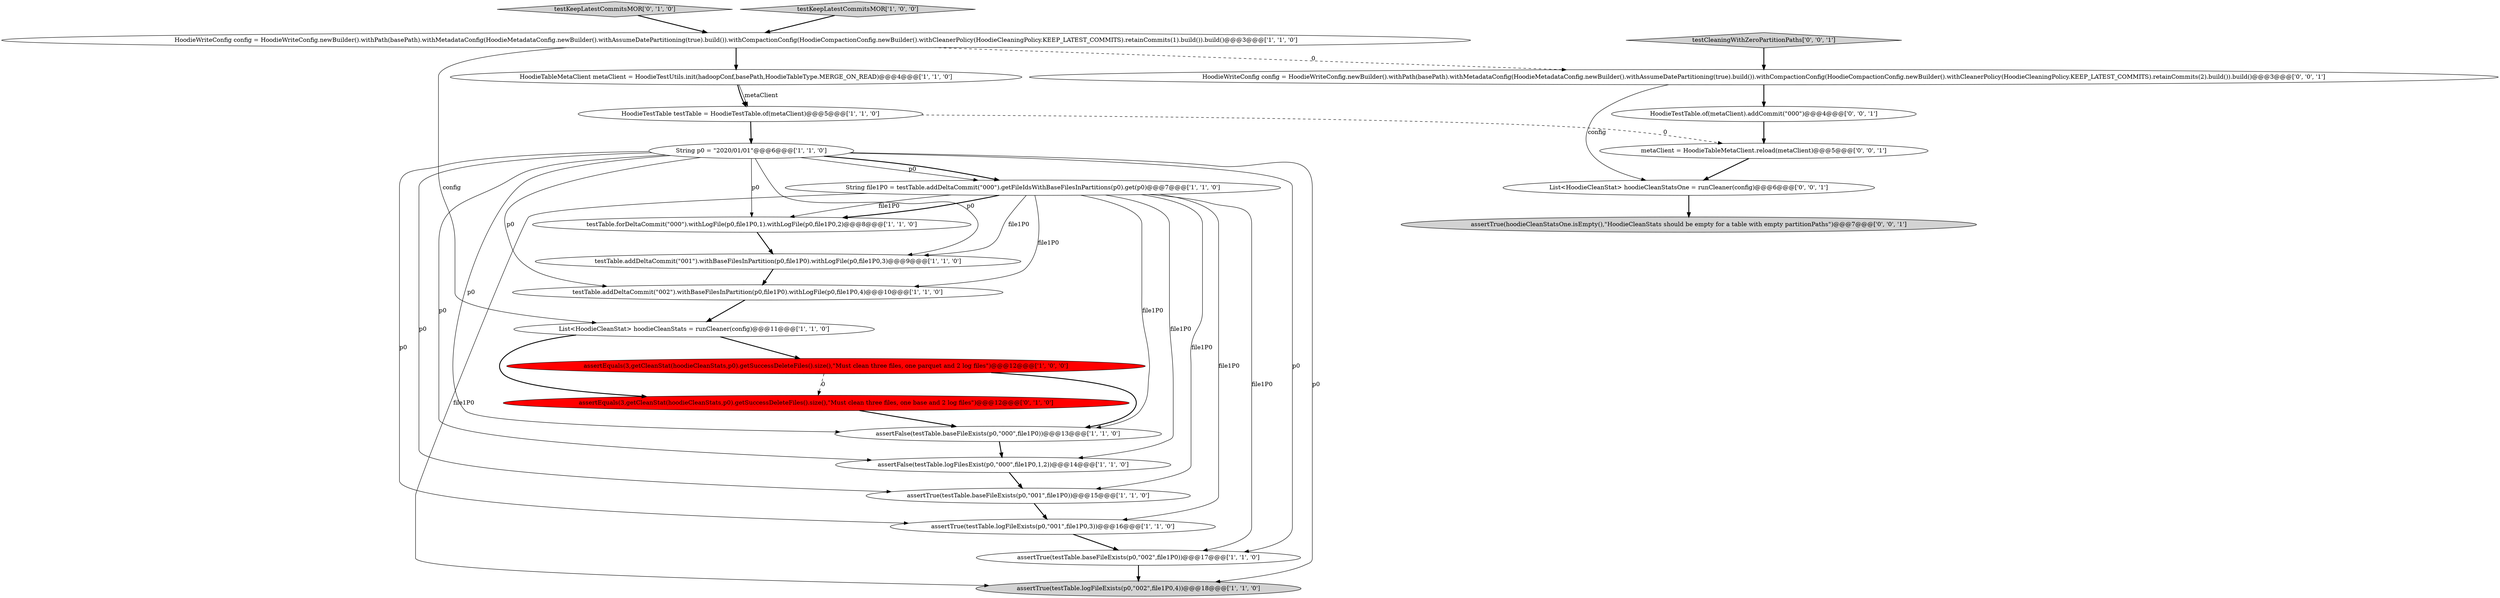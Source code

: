 digraph {
6 [style = filled, label = "assertTrue(testTable.logFileExists(p0,\"002\",file1P0,4))@@@18@@@['1', '1', '0']", fillcolor = lightgray, shape = ellipse image = "AAA0AAABBB1BBB"];
10 [style = filled, label = "HoodieTableMetaClient metaClient = HoodieTestUtils.init(hadoopConf,basePath,HoodieTableType.MERGE_ON_READ)@@@4@@@['1', '1', '0']", fillcolor = white, shape = ellipse image = "AAA0AAABBB1BBB"];
14 [style = filled, label = "HoodieTestTable testTable = HoodieTestTable.of(metaClient)@@@5@@@['1', '1', '0']", fillcolor = white, shape = ellipse image = "AAA0AAABBB1BBB"];
16 [style = filled, label = "List<HoodieCleanStat> hoodieCleanStats = runCleaner(config)@@@11@@@['1', '1', '0']", fillcolor = white, shape = ellipse image = "AAA0AAABBB1BBB"];
21 [style = filled, label = "testCleaningWithZeroPartitionPaths['0', '0', '1']", fillcolor = lightgray, shape = diamond image = "AAA0AAABBB3BBB"];
23 [style = filled, label = "metaClient = HoodieTableMetaClient.reload(metaClient)@@@5@@@['0', '0', '1']", fillcolor = white, shape = ellipse image = "AAA0AAABBB3BBB"];
4 [style = filled, label = "testTable.forDeltaCommit(\"000\").withLogFile(p0,file1P0,1).withLogFile(p0,file1P0,2)@@@8@@@['1', '1', '0']", fillcolor = white, shape = ellipse image = "AAA0AAABBB1BBB"];
11 [style = filled, label = "assertEquals(3,getCleanStat(hoodieCleanStats,p0).getSuccessDeleteFiles().size(),\"Must clean three files, one parquet and 2 log files\")@@@12@@@['1', '0', '0']", fillcolor = red, shape = ellipse image = "AAA1AAABBB1BBB"];
2 [style = filled, label = "assertTrue(testTable.logFileExists(p0,\"001\",file1P0,3))@@@16@@@['1', '1', '0']", fillcolor = white, shape = ellipse image = "AAA0AAABBB1BBB"];
8 [style = filled, label = "String p0 = \"2020/01/01\"@@@6@@@['1', '1', '0']", fillcolor = white, shape = ellipse image = "AAA0AAABBB1BBB"];
12 [style = filled, label = "testTable.addDeltaCommit(\"002\").withBaseFilesInPartition(p0,file1P0).withLogFile(p0,file1P0,4)@@@10@@@['1', '1', '0']", fillcolor = white, shape = ellipse image = "AAA0AAABBB1BBB"];
22 [style = filled, label = "List<HoodieCleanStat> hoodieCleanStatsOne = runCleaner(config)@@@6@@@['0', '0', '1']", fillcolor = white, shape = ellipse image = "AAA0AAABBB3BBB"];
17 [style = filled, label = "testKeepLatestCommitsMOR['0', '1', '0']", fillcolor = lightgray, shape = diamond image = "AAA0AAABBB2BBB"];
0 [style = filled, label = "assertFalse(testTable.logFilesExist(p0,\"000\",file1P0,1,2))@@@14@@@['1', '1', '0']", fillcolor = white, shape = ellipse image = "AAA0AAABBB1BBB"];
19 [style = filled, label = "HoodieWriteConfig config = HoodieWriteConfig.newBuilder().withPath(basePath).withMetadataConfig(HoodieMetadataConfig.newBuilder().withAssumeDatePartitioning(true).build()).withCompactionConfig(HoodieCompactionConfig.newBuilder().withCleanerPolicy(HoodieCleaningPolicy.KEEP_LATEST_COMMITS).retainCommits(2).build()).build()@@@3@@@['0', '0', '1']", fillcolor = white, shape = ellipse image = "AAA0AAABBB3BBB"];
9 [style = filled, label = "String file1P0 = testTable.addDeltaCommit(\"000\").getFileIdsWithBaseFilesInPartitions(p0).get(p0)@@@7@@@['1', '1', '0']", fillcolor = white, shape = ellipse image = "AAA0AAABBB1BBB"];
20 [style = filled, label = "assertTrue(hoodieCleanStatsOne.isEmpty(),\"HoodieCleanStats should be empty for a table with empty partitionPaths\")@@@7@@@['0', '0', '1']", fillcolor = lightgray, shape = ellipse image = "AAA0AAABBB3BBB"];
15 [style = filled, label = "testTable.addDeltaCommit(\"001\").withBaseFilesInPartition(p0,file1P0).withLogFile(p0,file1P0,3)@@@9@@@['1', '1', '0']", fillcolor = white, shape = ellipse image = "AAA0AAABBB1BBB"];
18 [style = filled, label = "assertEquals(3,getCleanStat(hoodieCleanStats,p0).getSuccessDeleteFiles().size(),\"Must clean three files, one base and 2 log files\")@@@12@@@['0', '1', '0']", fillcolor = red, shape = ellipse image = "AAA1AAABBB2BBB"];
5 [style = filled, label = "assertTrue(testTable.baseFileExists(p0,\"002\",file1P0))@@@17@@@['1', '1', '0']", fillcolor = white, shape = ellipse image = "AAA0AAABBB1BBB"];
1 [style = filled, label = "assertTrue(testTable.baseFileExists(p0,\"001\",file1P0))@@@15@@@['1', '1', '0']", fillcolor = white, shape = ellipse image = "AAA0AAABBB1BBB"];
13 [style = filled, label = "HoodieWriteConfig config = HoodieWriteConfig.newBuilder().withPath(basePath).withMetadataConfig(HoodieMetadataConfig.newBuilder().withAssumeDatePartitioning(true).build()).withCompactionConfig(HoodieCompactionConfig.newBuilder().withCleanerPolicy(HoodieCleaningPolicy.KEEP_LATEST_COMMITS).retainCommits(1).build()).build()@@@3@@@['1', '1', '0']", fillcolor = white, shape = ellipse image = "AAA0AAABBB1BBB"];
7 [style = filled, label = "assertFalse(testTable.baseFileExists(p0,\"000\",file1P0))@@@13@@@['1', '1', '0']", fillcolor = white, shape = ellipse image = "AAA0AAABBB1BBB"];
3 [style = filled, label = "testKeepLatestCommitsMOR['1', '0', '0']", fillcolor = lightgray, shape = diamond image = "AAA0AAABBB1BBB"];
24 [style = filled, label = "HoodieTestTable.of(metaClient).addCommit(\"000\")@@@4@@@['0', '0', '1']", fillcolor = white, shape = ellipse image = "AAA0AAABBB3BBB"];
9->2 [style = solid, label="file1P0"];
13->10 [style = bold, label=""];
16->18 [style = bold, label=""];
16->11 [style = bold, label=""];
13->16 [style = solid, label="config"];
8->9 [style = solid, label="p0"];
21->19 [style = bold, label=""];
8->0 [style = solid, label="p0"];
10->14 [style = bold, label=""];
9->6 [style = solid, label="file1P0"];
9->4 [style = bold, label=""];
10->14 [style = solid, label="metaClient"];
9->1 [style = solid, label="file1P0"];
4->15 [style = bold, label=""];
9->15 [style = solid, label="file1P0"];
7->0 [style = bold, label=""];
8->1 [style = solid, label="p0"];
12->16 [style = bold, label=""];
8->15 [style = solid, label="p0"];
9->4 [style = solid, label="file1P0"];
9->0 [style = solid, label="file1P0"];
13->19 [style = dashed, label="0"];
8->6 [style = solid, label="p0"];
19->24 [style = bold, label=""];
8->4 [style = solid, label="p0"];
19->22 [style = solid, label="config"];
8->12 [style = solid, label="p0"];
14->23 [style = dashed, label="0"];
23->22 [style = bold, label=""];
5->6 [style = bold, label=""];
22->20 [style = bold, label=""];
11->18 [style = dashed, label="0"];
0->1 [style = bold, label=""];
8->2 [style = solid, label="p0"];
8->9 [style = bold, label=""];
3->13 [style = bold, label=""];
9->12 [style = solid, label="file1P0"];
8->7 [style = solid, label="p0"];
14->8 [style = bold, label=""];
15->12 [style = bold, label=""];
1->2 [style = bold, label=""];
17->13 [style = bold, label=""];
9->7 [style = solid, label="file1P0"];
18->7 [style = bold, label=""];
9->5 [style = solid, label="file1P0"];
11->7 [style = bold, label=""];
8->5 [style = solid, label="p0"];
2->5 [style = bold, label=""];
24->23 [style = bold, label=""];
}
